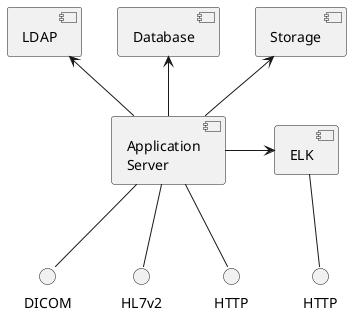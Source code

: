 @startuml
[Application\nServer] as arc
[LDAP] <-- arc
[Database] <-- arc
[Storage] <-- arc
arc -> [ELK]
() HTTP as http
[ELK] -- http
arc -- DICOM
arc -- HL7v2
arc -- HTTP
@enduml